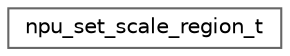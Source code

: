 digraph "Graphical Class Hierarchy"
{
 // LATEX_PDF_SIZE
  bgcolor="transparent";
  edge [fontname=Helvetica,fontsize=10,labelfontname=Helvetica,labelfontsize=10];
  node [fontname=Helvetica,fontsize=10,shape=box,height=0.2,width=0.4];
  rankdir="LR";
  Node0 [id="Node000000",label="npu_set_scale_region_t",height=0.2,width=0.4,color="grey40", fillcolor="white", style="filled",URL="$structnpu__set__scale__region__t.html",tooltip=" "];
}
